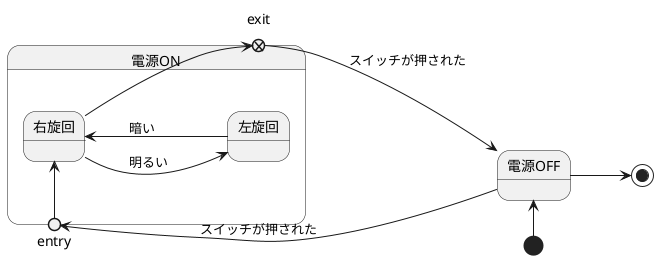@startuml ステートマシン図
left to right direction
state 電源ON{
state entry <<entryPoint>>
state exit <<exitPoint>>
entry -left-> 右旋回
右旋回 --> 左旋回 :　明るい
左旋回 --> 右旋回 : 暗い
}
電源OFF --> entry :スイッチが押された
exit --> 電源OFF :スイッチが押された
右旋回 --> exit
[*] -left-> 電源OFF
電源OFF --> [*]
@enduml
